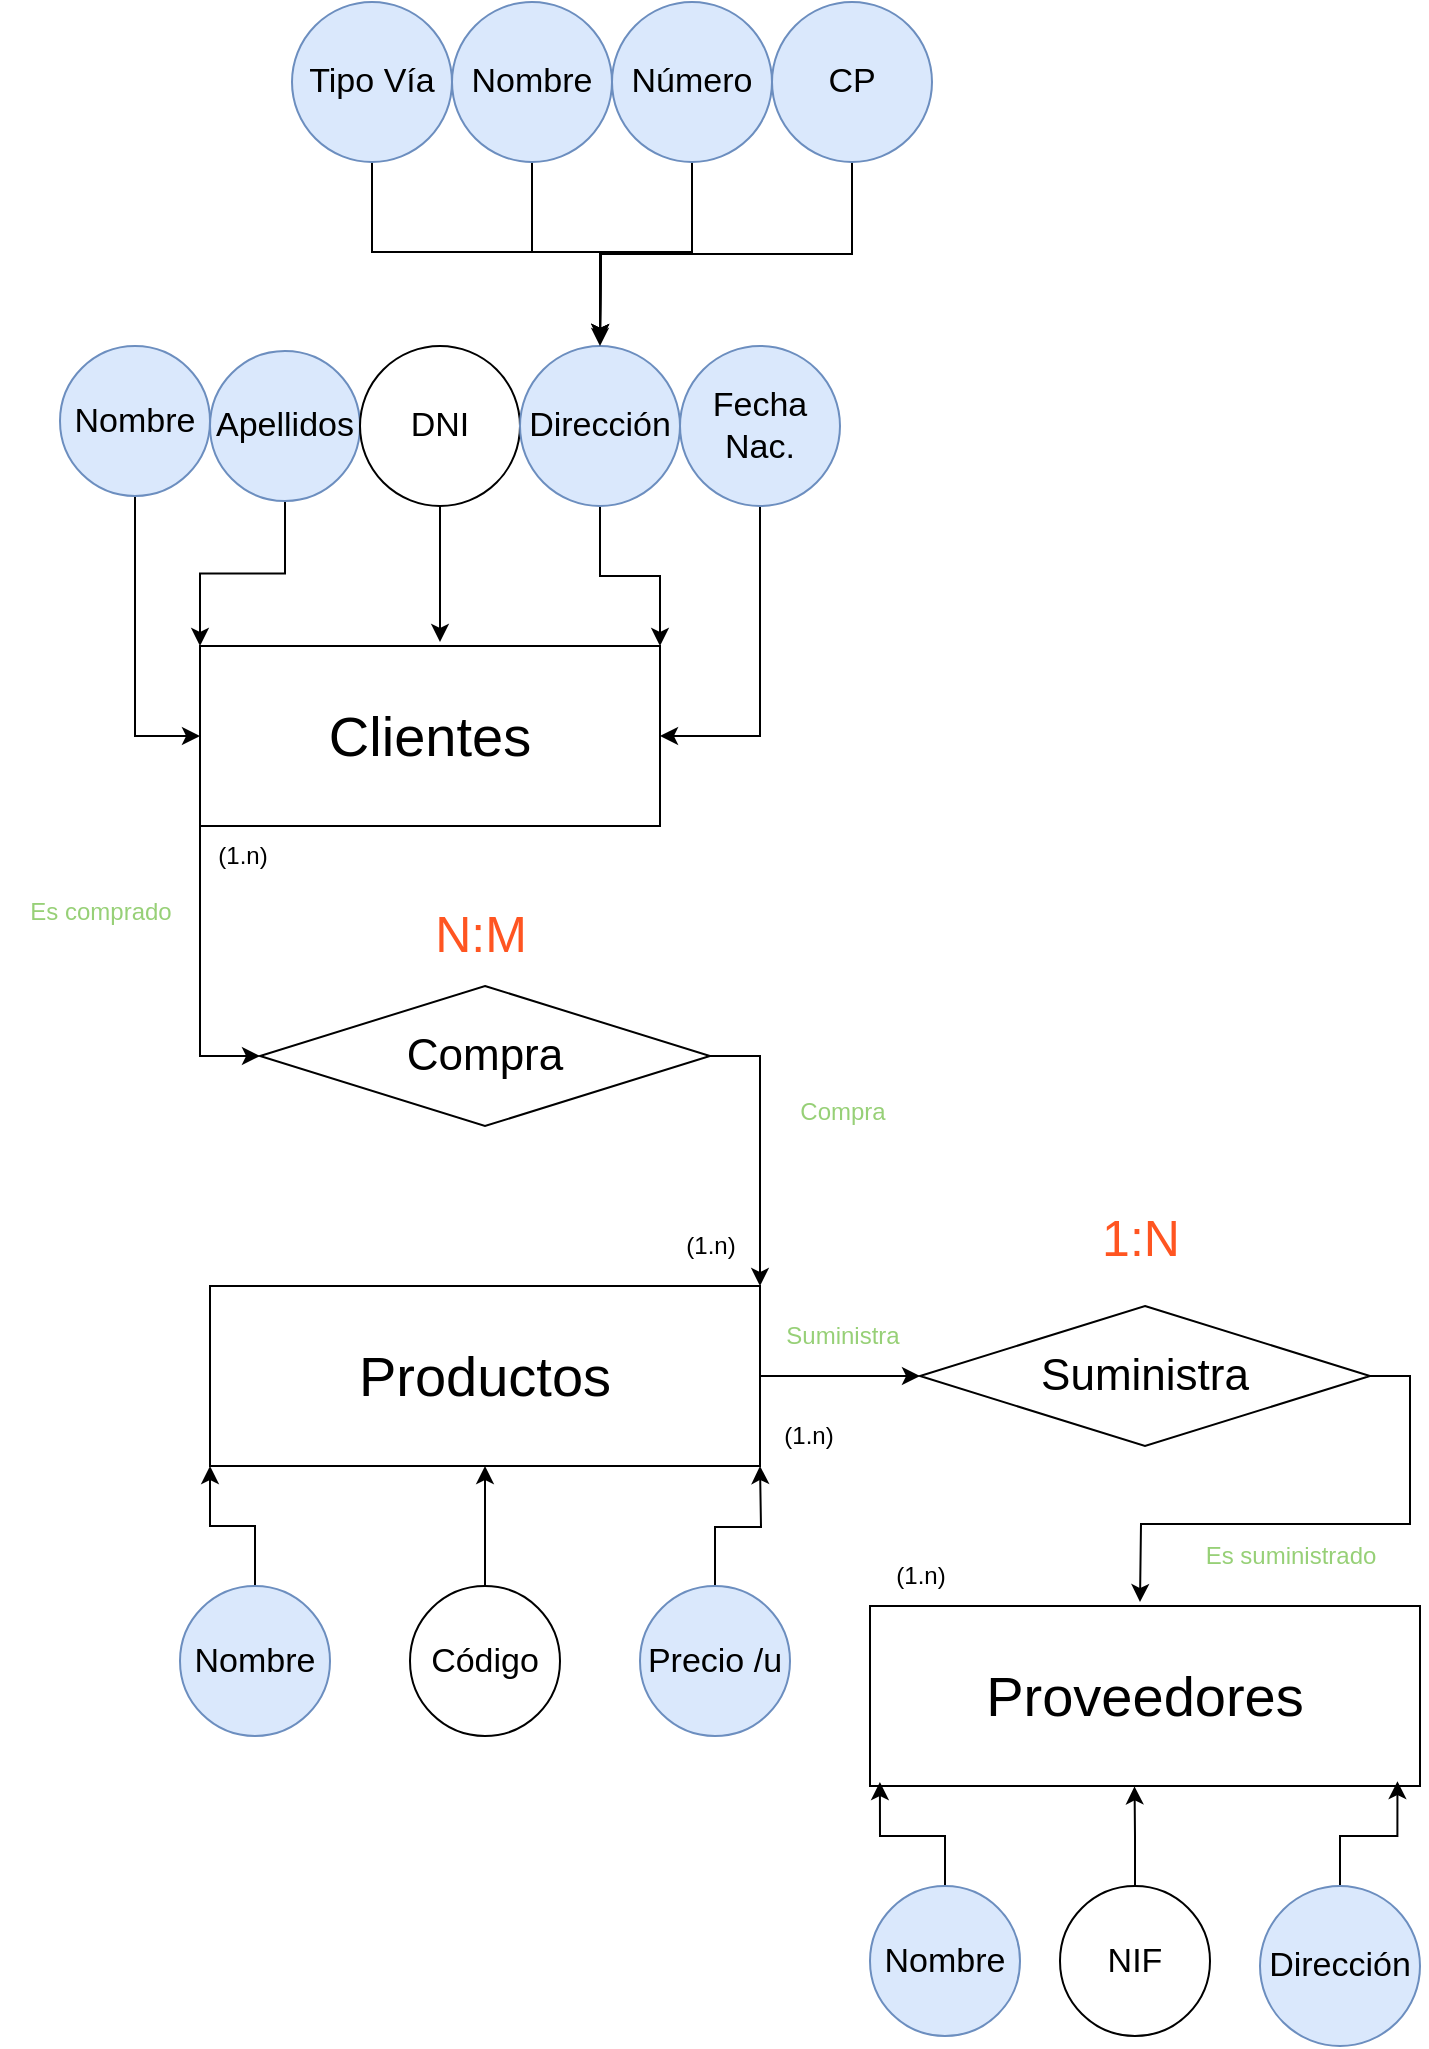 <mxfile version="24.7.17">
  <diagram name="Página-1" id="aHqKlmtBxzy5Hgxs5CKW">
    <mxGraphModel grid="1" page="1" gridSize="10" guides="1" tooltips="1" connect="1" arrows="1" fold="1" pageScale="1" pageWidth="827" pageHeight="1169" math="0" shadow="0">
      <root>
        <mxCell id="0" />
        <mxCell id="1" parent="0" />
        <mxCell id="MnFeLlkG_mflkOBrZYcj-13" style="edgeStyle=orthogonalEdgeStyle;rounded=0;orthogonalLoop=1;jettySize=auto;html=1;exitX=0.5;exitY=1;exitDx=0;exitDy=0;entryX=0;entryY=0;entryDx=0;entryDy=0;" edge="1" parent="1" source="MnFeLlkG_mflkOBrZYcj-1" target="MnFeLlkG_mflkOBrZYcj-11">
          <mxGeometry relative="1" as="geometry" />
        </mxCell>
        <mxCell id="MnFeLlkG_mflkOBrZYcj-1" value="&lt;font style=&quot;font-size: 17px;&quot;&gt;Apellidos&lt;/font&gt;" style="ellipse;whiteSpace=wrap;html=1;aspect=fixed;fillColor=#dae8fc;strokeColor=#6c8ebf;" vertex="1" parent="1">
          <mxGeometry x="115" y="304.5" width="75" height="75" as="geometry" />
        </mxCell>
        <mxCell id="MnFeLlkG_mflkOBrZYcj-12" style="edgeStyle=orthogonalEdgeStyle;rounded=0;orthogonalLoop=1;jettySize=auto;html=1;exitX=0.5;exitY=1;exitDx=0;exitDy=0;entryX=0;entryY=0.5;entryDx=0;entryDy=0;" edge="1" parent="1" source="MnFeLlkG_mflkOBrZYcj-2" target="MnFeLlkG_mflkOBrZYcj-11">
          <mxGeometry relative="1" as="geometry" />
        </mxCell>
        <mxCell id="MnFeLlkG_mflkOBrZYcj-2" value="&lt;font style=&quot;font-size: 17px;&quot;&gt;Nombre&lt;/font&gt;" style="ellipse;whiteSpace=wrap;html=1;aspect=fixed;fillColor=#dae8fc;strokeColor=#6c8ebf;" vertex="1" parent="1">
          <mxGeometry x="40" y="302" width="75" height="75" as="geometry" />
        </mxCell>
        <mxCell id="MnFeLlkG_mflkOBrZYcj-5" value="&lt;font style=&quot;font-size: 17px;&quot;&gt;DNI&lt;/font&gt;" style="ellipse;whiteSpace=wrap;html=1;aspect=fixed;" vertex="1" parent="1">
          <mxGeometry x="190" y="302" width="80" height="80" as="geometry" />
        </mxCell>
        <mxCell id="MnFeLlkG_mflkOBrZYcj-15" style="edgeStyle=orthogonalEdgeStyle;rounded=0;orthogonalLoop=1;jettySize=auto;html=1;exitX=0.5;exitY=1;exitDx=0;exitDy=0;entryX=1;entryY=0;entryDx=0;entryDy=0;" edge="1" parent="1" source="MnFeLlkG_mflkOBrZYcj-7" target="MnFeLlkG_mflkOBrZYcj-11">
          <mxGeometry relative="1" as="geometry" />
        </mxCell>
        <mxCell id="MnFeLlkG_mflkOBrZYcj-7" value="&lt;font style=&quot;font-size: 17px;&quot;&gt;Dirección&lt;/font&gt;" style="ellipse;whiteSpace=wrap;html=1;aspect=fixed;fillColor=#dae8fc;strokeColor=#6c8ebf;" vertex="1" parent="1">
          <mxGeometry x="270" y="302" width="80" height="80" as="geometry" />
        </mxCell>
        <mxCell id="MnFeLlkG_mflkOBrZYcj-16" style="edgeStyle=orthogonalEdgeStyle;rounded=0;orthogonalLoop=1;jettySize=auto;html=1;exitX=0.5;exitY=1;exitDx=0;exitDy=0;entryX=1;entryY=0.5;entryDx=0;entryDy=0;" edge="1" parent="1" source="MnFeLlkG_mflkOBrZYcj-8" target="MnFeLlkG_mflkOBrZYcj-11">
          <mxGeometry relative="1" as="geometry" />
        </mxCell>
        <mxCell id="MnFeLlkG_mflkOBrZYcj-8" value="&lt;font style=&quot;font-size: 17px;&quot;&gt;Fecha Nac.&lt;/font&gt;" style="ellipse;whiteSpace=wrap;html=1;aspect=fixed;fillColor=#dae8fc;strokeColor=#6c8ebf;" vertex="1" parent="1">
          <mxGeometry x="350" y="302" width="80" height="80" as="geometry" />
        </mxCell>
        <mxCell id="MnFeLlkG_mflkOBrZYcj-19" style="edgeStyle=orthogonalEdgeStyle;rounded=0;orthogonalLoop=1;jettySize=auto;html=1;exitX=1;exitY=0.5;exitDx=0;exitDy=0;entryX=1;entryY=0;entryDx=0;entryDy=0;" edge="1" parent="1" source="MnFeLlkG_mflkOBrZYcj-9" target="MnFeLlkG_mflkOBrZYcj-18">
          <mxGeometry relative="1" as="geometry" />
        </mxCell>
        <mxCell id="MnFeLlkG_mflkOBrZYcj-9" value="&lt;font style=&quot;font-size: 22px;&quot;&gt;Compra&lt;/font&gt;" style="rhombus;whiteSpace=wrap;html=1;" vertex="1" parent="1">
          <mxGeometry x="140" y="622" width="225" height="70" as="geometry" />
        </mxCell>
        <mxCell id="MnFeLlkG_mflkOBrZYcj-17" style="edgeStyle=orthogonalEdgeStyle;rounded=0;orthogonalLoop=1;jettySize=auto;html=1;exitX=0;exitY=1;exitDx=0;exitDy=0;entryX=0;entryY=0.5;entryDx=0;entryDy=0;" edge="1" parent="1" source="MnFeLlkG_mflkOBrZYcj-11" target="MnFeLlkG_mflkOBrZYcj-9">
          <mxGeometry relative="1" as="geometry" />
        </mxCell>
        <mxCell id="MnFeLlkG_mflkOBrZYcj-11" value="&lt;font style=&quot;font-size: 28px;&quot;&gt;Clientes&lt;/font&gt;" style="rounded=0;whiteSpace=wrap;html=1;" vertex="1" parent="1">
          <mxGeometry x="110" y="452" width="230" height="90" as="geometry" />
        </mxCell>
        <mxCell id="MnFeLlkG_mflkOBrZYcj-14" style="edgeStyle=orthogonalEdgeStyle;rounded=0;orthogonalLoop=1;jettySize=auto;html=1;exitX=0.5;exitY=1;exitDx=0;exitDy=0;" edge="1" parent="1" source="MnFeLlkG_mflkOBrZYcj-5">
          <mxGeometry relative="1" as="geometry">
            <mxPoint x="230" y="450" as="targetPoint" />
          </mxGeometry>
        </mxCell>
        <mxCell id="MnFeLlkG_mflkOBrZYcj-27" style="edgeStyle=orthogonalEdgeStyle;rounded=0;orthogonalLoop=1;jettySize=auto;html=1;exitX=1;exitY=0.5;exitDx=0;exitDy=0;entryX=0;entryY=0.5;entryDx=0;entryDy=0;" edge="1" parent="1" source="MnFeLlkG_mflkOBrZYcj-18" target="MnFeLlkG_mflkOBrZYcj-26">
          <mxGeometry relative="1" as="geometry" />
        </mxCell>
        <mxCell id="MnFeLlkG_mflkOBrZYcj-18" value="&lt;font style=&quot;font-size: 28px;&quot;&gt;Productos&lt;/font&gt;" style="rounded=0;whiteSpace=wrap;html=1;" vertex="1" parent="1">
          <mxGeometry x="115" y="772" width="275" height="90" as="geometry" />
        </mxCell>
        <mxCell id="MnFeLlkG_mflkOBrZYcj-23" style="edgeStyle=orthogonalEdgeStyle;rounded=0;orthogonalLoop=1;jettySize=auto;html=1;exitX=0.5;exitY=0;exitDx=0;exitDy=0;entryX=0;entryY=1;entryDx=0;entryDy=0;" edge="1" parent="1" source="MnFeLlkG_mflkOBrZYcj-20" target="MnFeLlkG_mflkOBrZYcj-18">
          <mxGeometry relative="1" as="geometry">
            <mxPoint x="90" y="872" as="targetPoint" />
          </mxGeometry>
        </mxCell>
        <mxCell id="MnFeLlkG_mflkOBrZYcj-20" value="&lt;font style=&quot;font-size: 17px;&quot;&gt;Nombre&lt;/font&gt;" style="ellipse;whiteSpace=wrap;html=1;aspect=fixed;fillColor=#dae8fc;strokeColor=#6c8ebf;" vertex="1" parent="1">
          <mxGeometry x="100" y="922" width="75" height="75" as="geometry" />
        </mxCell>
        <mxCell id="MnFeLlkG_mflkOBrZYcj-24" style="edgeStyle=orthogonalEdgeStyle;rounded=0;orthogonalLoop=1;jettySize=auto;html=1;exitX=0.5;exitY=0;exitDx=0;exitDy=0;" edge="1" parent="1" source="MnFeLlkG_mflkOBrZYcj-21">
          <mxGeometry relative="1" as="geometry">
            <mxPoint x="252.5" y="862.0" as="targetPoint" />
          </mxGeometry>
        </mxCell>
        <mxCell id="MnFeLlkG_mflkOBrZYcj-21" value="&lt;font style=&quot;font-size: 17px;&quot;&gt;Código&lt;/font&gt;" style="ellipse;whiteSpace=wrap;html=1;aspect=fixed;" vertex="1" parent="1">
          <mxGeometry x="215" y="922" width="75" height="75" as="geometry" />
        </mxCell>
        <mxCell id="MnFeLlkG_mflkOBrZYcj-25" style="edgeStyle=orthogonalEdgeStyle;rounded=0;orthogonalLoop=1;jettySize=auto;html=1;exitX=0.5;exitY=0;exitDx=0;exitDy=0;" edge="1" parent="1" source="MnFeLlkG_mflkOBrZYcj-22">
          <mxGeometry relative="1" as="geometry">
            <mxPoint x="390" y="862.0" as="targetPoint" />
          </mxGeometry>
        </mxCell>
        <mxCell id="MnFeLlkG_mflkOBrZYcj-22" value="&lt;font style=&quot;font-size: 17px;&quot;&gt;Precio /u&lt;br&gt;&lt;/font&gt;" style="ellipse;whiteSpace=wrap;html=1;aspect=fixed;fillColor=#dae8fc;strokeColor=#6c8ebf;" vertex="1" parent="1">
          <mxGeometry x="330" y="922" width="75" height="75" as="geometry" />
        </mxCell>
        <mxCell id="MnFeLlkG_mflkOBrZYcj-28" style="edgeStyle=orthogonalEdgeStyle;rounded=0;orthogonalLoop=1;jettySize=auto;html=1;exitX=1;exitY=0.5;exitDx=0;exitDy=0;" edge="1" parent="1" source="MnFeLlkG_mflkOBrZYcj-26">
          <mxGeometry relative="1" as="geometry">
            <mxPoint x="580" y="930" as="targetPoint" />
          </mxGeometry>
        </mxCell>
        <mxCell id="MnFeLlkG_mflkOBrZYcj-26" value="&lt;font style=&quot;font-size: 22px;&quot;&gt;Suministra&lt;/font&gt;" style="rhombus;whiteSpace=wrap;html=1;" vertex="1" parent="1">
          <mxGeometry x="470" y="782" width="225" height="70" as="geometry" />
        </mxCell>
        <mxCell id="MnFeLlkG_mflkOBrZYcj-29" value="&lt;font style=&quot;font-size: 28px;&quot;&gt;Proveedores&lt;/font&gt;" style="rounded=0;whiteSpace=wrap;html=1;" vertex="1" parent="1">
          <mxGeometry x="445" y="932" width="275" height="90" as="geometry" />
        </mxCell>
        <mxCell id="MnFeLlkG_mflkOBrZYcj-35" style="edgeStyle=orthogonalEdgeStyle;rounded=0;orthogonalLoop=1;jettySize=auto;html=1;exitX=0.5;exitY=0;exitDx=0;exitDy=0;entryX=0.018;entryY=0.978;entryDx=0;entryDy=0;entryPerimeter=0;" edge="1" parent="1" source="MnFeLlkG_mflkOBrZYcj-30" target="MnFeLlkG_mflkOBrZYcj-29">
          <mxGeometry relative="1" as="geometry">
            <mxPoint x="450" y="1032.0" as="targetPoint" />
          </mxGeometry>
        </mxCell>
        <mxCell id="MnFeLlkG_mflkOBrZYcj-30" value="&lt;font style=&quot;font-size: 17px;&quot;&gt;Nombre&lt;/font&gt;" style="ellipse;whiteSpace=wrap;html=1;aspect=fixed;fillColor=#dae8fc;strokeColor=#6c8ebf;" vertex="1" parent="1">
          <mxGeometry x="445" y="1072" width="75" height="75" as="geometry" />
        </mxCell>
        <mxCell id="MnFeLlkG_mflkOBrZYcj-36" style="edgeStyle=orthogonalEdgeStyle;rounded=0;orthogonalLoop=1;jettySize=auto;html=1;exitX=0.5;exitY=0;exitDx=0;exitDy=0;entryX=0.481;entryY=1.002;entryDx=0;entryDy=0;entryPerimeter=0;" edge="1" parent="1" source="MnFeLlkG_mflkOBrZYcj-31" target="MnFeLlkG_mflkOBrZYcj-29">
          <mxGeometry relative="1" as="geometry">
            <mxPoint x="577.077" y="1032.0" as="targetPoint" />
          </mxGeometry>
        </mxCell>
        <mxCell id="MnFeLlkG_mflkOBrZYcj-31" value="&lt;font style=&quot;font-size: 17px;&quot;&gt;NIF&lt;/font&gt;" style="ellipse;whiteSpace=wrap;html=1;aspect=fixed;" vertex="1" parent="1">
          <mxGeometry x="540" y="1072" width="75" height="75" as="geometry" />
        </mxCell>
        <mxCell id="MnFeLlkG_mflkOBrZYcj-39" style="edgeStyle=orthogonalEdgeStyle;rounded=0;orthogonalLoop=1;jettySize=auto;html=1;exitX=0.5;exitY=0;exitDx=0;exitDy=0;entryX=0.959;entryY=0.973;entryDx=0;entryDy=0;entryPerimeter=0;" edge="1" parent="1" source="MnFeLlkG_mflkOBrZYcj-32" target="MnFeLlkG_mflkOBrZYcj-29">
          <mxGeometry relative="1" as="geometry">
            <mxPoint x="710" y="1032.0" as="targetPoint" />
          </mxGeometry>
        </mxCell>
        <mxCell id="MnFeLlkG_mflkOBrZYcj-32" value="&lt;font style=&quot;font-size: 17px;&quot;&gt;Dirección&lt;/font&gt;" style="ellipse;whiteSpace=wrap;html=1;aspect=fixed;fillColor=#dae8fc;strokeColor=#6c8ebf;" vertex="1" parent="1">
          <mxGeometry x="640" y="1072" width="80" height="80" as="geometry" />
        </mxCell>
        <mxCell id="MnFeLlkG_mflkOBrZYcj-40" value="&lt;font style=&quot;font-size: 25px;&quot;&gt;1:N&lt;/font&gt;" style="text;html=1;align=center;verticalAlign=middle;resizable=0;points=[];autosize=1;strokeColor=none;fillColor=none;fontColor=#FF5521;" vertex="1" parent="1">
          <mxGeometry x="550" y="727" width="60" height="40" as="geometry" />
        </mxCell>
        <mxCell id="MnFeLlkG_mflkOBrZYcj-41" value="&lt;font style=&quot;font-size: 25px;&quot;&gt;N:M&lt;/font&gt;" style="text;html=1;align=center;verticalAlign=middle;resizable=0;points=[];autosize=1;strokeColor=none;fillColor=none;fontColor=#FF5521;" vertex="1" parent="1">
          <mxGeometry x="215" y="575" width="70" height="40" as="geometry" />
        </mxCell>
        <mxCell id="Ueu6Cf9g71ccBuJbwJl0-8" style="edgeStyle=orthogonalEdgeStyle;rounded=0;orthogonalLoop=1;jettySize=auto;html=1;exitX=0.5;exitY=1;exitDx=0;exitDy=0;" edge="1" parent="1" source="Ueu6Cf9g71ccBuJbwJl0-1">
          <mxGeometry relative="1" as="geometry">
            <mxPoint x="310" y="300" as="targetPoint" />
          </mxGeometry>
        </mxCell>
        <mxCell id="Ueu6Cf9g71ccBuJbwJl0-1" value="&lt;font style=&quot;font-size: 17px;&quot;&gt;Nombre&lt;/font&gt;" style="ellipse;whiteSpace=wrap;html=1;aspect=fixed;fillColor=#dae8fc;strokeColor=#6c8ebf;" vertex="1" parent="1">
          <mxGeometry x="236" y="130" width="80" height="80" as="geometry" />
        </mxCell>
        <mxCell id="Ueu6Cf9g71ccBuJbwJl0-6" style="edgeStyle=orthogonalEdgeStyle;rounded=0;orthogonalLoop=1;jettySize=auto;html=1;exitX=0.5;exitY=1;exitDx=0;exitDy=0;" edge="1" parent="1" source="Ueu6Cf9g71ccBuJbwJl0-2">
          <mxGeometry relative="1" as="geometry">
            <mxPoint x="310" y="300" as="targetPoint" />
          </mxGeometry>
        </mxCell>
        <mxCell id="Ueu6Cf9g71ccBuJbwJl0-2" value="&lt;font style=&quot;font-size: 17px;&quot;&gt;Número&lt;/font&gt;" style="ellipse;whiteSpace=wrap;html=1;aspect=fixed;fillColor=#dae8fc;strokeColor=#6c8ebf;" vertex="1" parent="1">
          <mxGeometry x="316" y="130" width="80" height="80" as="geometry" />
        </mxCell>
        <mxCell id="Ueu6Cf9g71ccBuJbwJl0-5" style="edgeStyle=orthogonalEdgeStyle;rounded=0;orthogonalLoop=1;jettySize=auto;html=1;exitX=0.5;exitY=1;exitDx=0;exitDy=0;entryX=0.5;entryY=0;entryDx=0;entryDy=0;" edge="1" parent="1" source="Ueu6Cf9g71ccBuJbwJl0-3" target="MnFeLlkG_mflkOBrZYcj-7">
          <mxGeometry relative="1" as="geometry" />
        </mxCell>
        <mxCell id="Ueu6Cf9g71ccBuJbwJl0-3" value="&lt;font style=&quot;font-size: 17px;&quot;&gt;CP&lt;/font&gt;" style="ellipse;whiteSpace=wrap;html=1;aspect=fixed;fillColor=#dae8fc;strokeColor=#6c8ebf;" vertex="1" parent="1">
          <mxGeometry x="396" y="130" width="80" height="80" as="geometry" />
        </mxCell>
        <mxCell id="Ueu6Cf9g71ccBuJbwJl0-7" style="edgeStyle=orthogonalEdgeStyle;rounded=0;orthogonalLoop=1;jettySize=auto;html=1;exitX=0.5;exitY=1;exitDx=0;exitDy=0;" edge="1" parent="1" source="Ueu6Cf9g71ccBuJbwJl0-4">
          <mxGeometry relative="1" as="geometry">
            <mxPoint x="310" y="300" as="targetPoint" />
          </mxGeometry>
        </mxCell>
        <mxCell id="Ueu6Cf9g71ccBuJbwJl0-4" value="&lt;font style=&quot;font-size: 17px;&quot;&gt;Tipo Vía&lt;/font&gt;" style="ellipse;whiteSpace=wrap;html=1;aspect=fixed;fillColor=#dae8fc;strokeColor=#6c8ebf;" vertex="1" parent="1">
          <mxGeometry x="156" y="130" width="80" height="80" as="geometry" />
        </mxCell>
        <mxCell id="Ueu6Cf9g71ccBuJbwJl0-9" value="Suministra" style="text;html=1;align=center;verticalAlign=middle;resizable=0;points=[];autosize=1;strokeColor=none;fillColor=none;fontColor=#97D077;" vertex="1" parent="1">
          <mxGeometry x="391" y="782" width="80" height="30" as="geometry" />
        </mxCell>
        <mxCell id="Ueu6Cf9g71ccBuJbwJl0-10" value="&lt;div&gt;Es suministrado&lt;/div&gt;" style="text;html=1;align=center;verticalAlign=middle;resizable=0;points=[];autosize=1;strokeColor=none;fillColor=none;fontColor=#97D077;" vertex="1" parent="1">
          <mxGeometry x="600" y="892" width="110" height="30" as="geometry" />
        </mxCell>
        <mxCell id="Ueu6Cf9g71ccBuJbwJl0-11" value="&lt;div&gt;Es comprado&lt;/div&gt;" style="text;html=1;align=center;verticalAlign=middle;resizable=0;points=[];autosize=1;strokeColor=none;fillColor=none;fontColor=#97D077;" vertex="1" parent="1">
          <mxGeometry x="10" y="570" width="100" height="30" as="geometry" />
        </mxCell>
        <mxCell id="Ueu6Cf9g71ccBuJbwJl0-12" value="Compra" style="text;html=1;align=center;verticalAlign=middle;resizable=0;points=[];autosize=1;strokeColor=none;fillColor=none;fontColor=#97D077;" vertex="1" parent="1">
          <mxGeometry x="396" y="670" width="70" height="30" as="geometry" />
        </mxCell>
        <mxCell id="Ueu6Cf9g71ccBuJbwJl0-13" value="(1.n)" style="text;html=1;align=center;verticalAlign=middle;resizable=0;points=[];autosize=1;strokeColor=none;fillColor=none;" vertex="1" parent="1">
          <mxGeometry x="106" y="542" width="50" height="30" as="geometry" />
        </mxCell>
        <mxCell id="Ueu6Cf9g71ccBuJbwJl0-14" value="(1.n)" style="text;html=1;align=center;verticalAlign=middle;resizable=0;points=[];autosize=1;strokeColor=none;fillColor=none;" vertex="1" parent="1">
          <mxGeometry x="340" y="737" width="50" height="30" as="geometry" />
        </mxCell>
        <mxCell id="Ueu6Cf9g71ccBuJbwJl0-15" value="(1.n)" style="text;html=1;align=center;verticalAlign=middle;resizable=0;points=[];autosize=1;strokeColor=none;fillColor=none;" vertex="1" parent="1">
          <mxGeometry x="389" y="832" width="50" height="30" as="geometry" />
        </mxCell>
        <mxCell id="Ueu6Cf9g71ccBuJbwJl0-16" value="(1.n)" style="text;html=1;align=center;verticalAlign=middle;resizable=0;points=[];autosize=1;strokeColor=none;fillColor=none;" vertex="1" parent="1">
          <mxGeometry x="445" y="902" width="50" height="30" as="geometry" />
        </mxCell>
      </root>
    </mxGraphModel>
  </diagram>
</mxfile>
